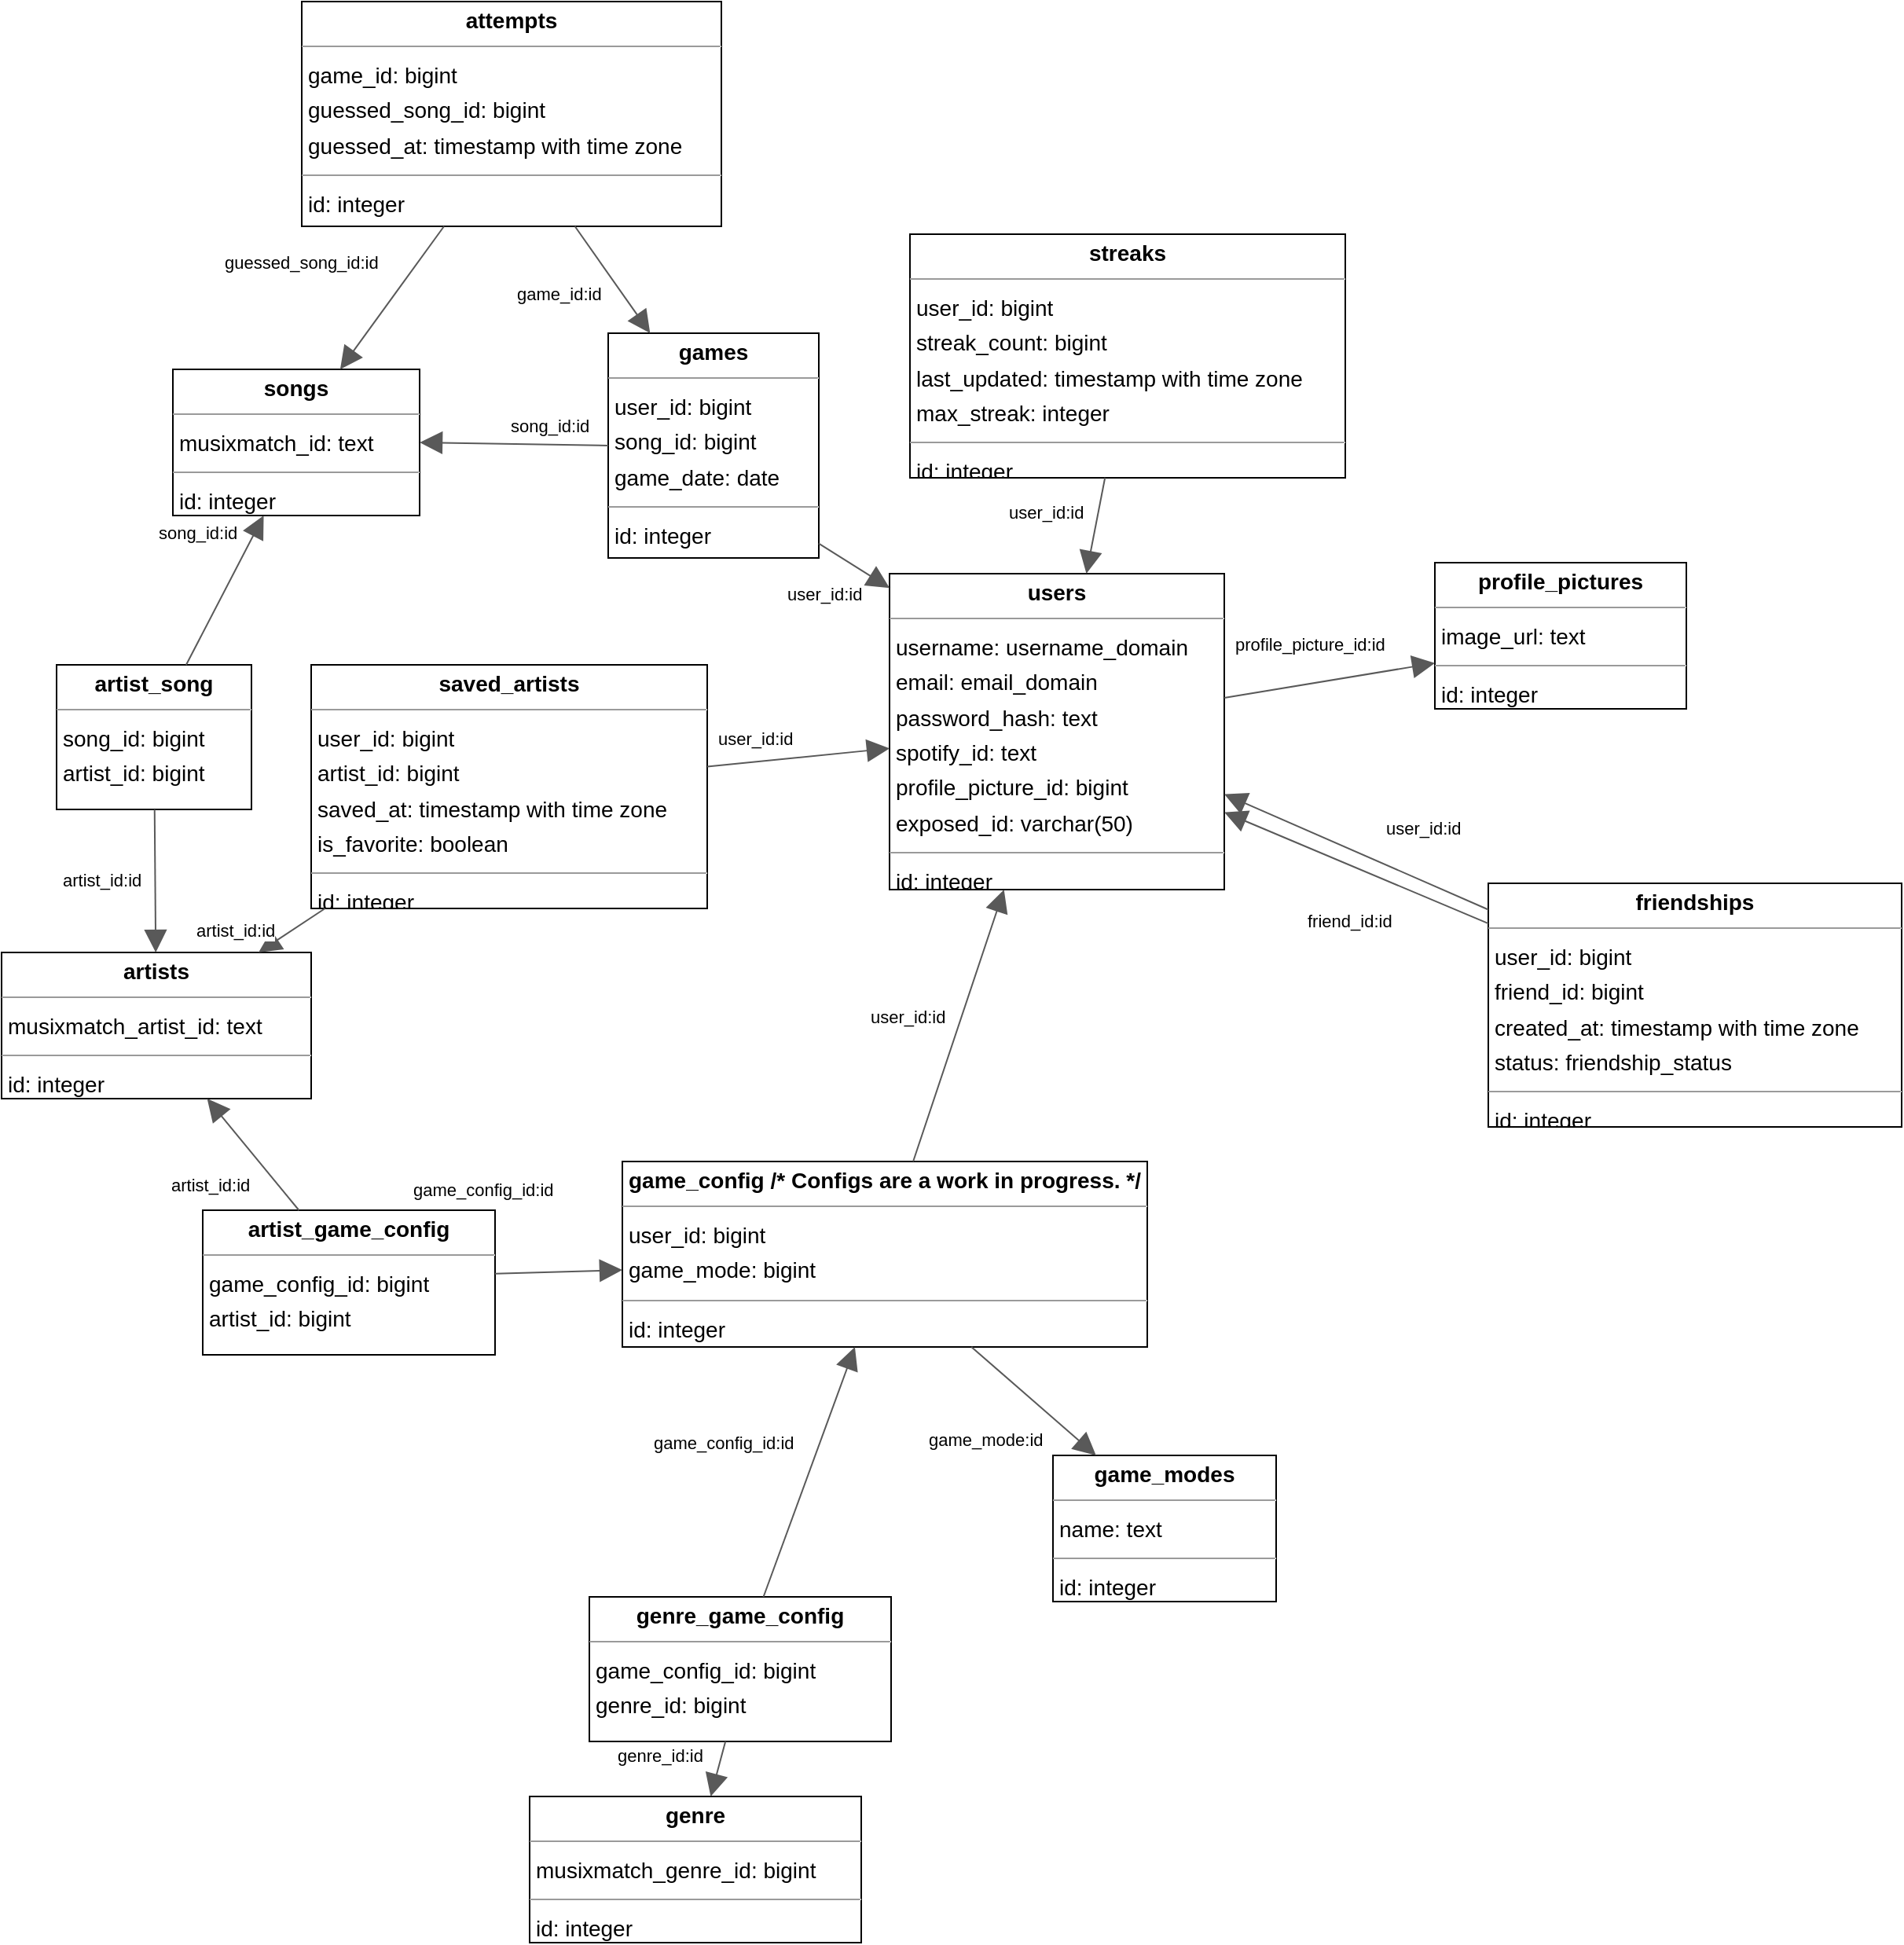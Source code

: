 <mxGraphModel dx="0" dy="0" grid="1" gridSize="10" guides="1" tooltips="1" connect="1" arrows="1" fold="1" page="0" pageScale="1" background="none" math="0" shadow="0">
  <root>
    <mxCell id="0" />
    <mxCell id="1" parent="0" />
    <mxCell id="node12" parent="1" vertex="1" value="&lt;p style=&quot;margin:0px;margin-top:4px;text-align:center;&quot;&gt;&lt;b&gt;artist_game_config&lt;/b&gt;&lt;/p&gt;&lt;hr size=&quot;1&quot;/&gt;&lt;p style=&quot;margin:0 0 0 4px;line-height:1.6;&quot;&gt; game_config_id: bigint&lt;br/&gt; artist_id: bigint&lt;/p&gt;" style="verticalAlign=top;align=left;overflow=fill;fontSize=14;fontFamily=Helvetica;html=1;rounded=0;shadow=0;comic=0;labelBackgroundColor=none;strokeWidth=1;">
      <mxGeometry x="-39" y="668" width="186" height="92" as="geometry" />
    </mxCell>
    <mxCell id="node0" parent="1" vertex="1" value="&lt;p style=&quot;margin:0px;margin-top:4px;text-align:center;&quot;&gt;&lt;b&gt;artist_song&lt;/b&gt;&lt;/p&gt;&lt;hr size=&quot;1&quot;/&gt;&lt;p style=&quot;margin:0 0 0 4px;line-height:1.6;&quot;&gt; song_id: bigint&lt;br/&gt; artist_id: bigint&lt;/p&gt;" style="verticalAlign=top;align=left;overflow=fill;fontSize=14;fontFamily=Helvetica;html=1;rounded=0;shadow=0;comic=0;labelBackgroundColor=none;strokeWidth=1;">
      <mxGeometry x="-132" y="321" width="124" height="92" as="geometry" />
    </mxCell>
    <mxCell id="node3" parent="1" vertex="1" value="&lt;p style=&quot;margin:0px;margin-top:4px;text-align:center;&quot;&gt;&lt;b&gt;artists&lt;/b&gt;&lt;/p&gt;&lt;hr size=&quot;1&quot;/&gt;&lt;p style=&quot;margin:0 0 0 4px;line-height:1.6;&quot;&gt; musixmatch_artist_id: text&lt;/p&gt;&lt;hr size=&quot;1&quot;/&gt;&lt;p style=&quot;margin:0 0 0 4px;line-height:1.6;&quot;&gt; id: integer&lt;/p&gt;" style="verticalAlign=top;align=left;overflow=fill;fontSize=14;fontFamily=Helvetica;html=1;rounded=0;shadow=0;comic=0;labelBackgroundColor=none;strokeWidth=1;">
      <mxGeometry x="-167" y="504" width="197" height="93" as="geometry" />
    </mxCell>
    <mxCell id="node5" parent="1" vertex="1" value="&lt;p style=&quot;margin:0px;margin-top:4px;text-align:center;&quot;&gt;&lt;b&gt;attempts&lt;/b&gt;&lt;/p&gt;&lt;hr size=&quot;1&quot;/&gt;&lt;p style=&quot;margin:0 0 0 4px;line-height:1.6;&quot;&gt; game_id: bigint&lt;br/&gt; guessed_song_id: bigint&lt;br/&gt; guessed_at: timestamp with time zone&lt;/p&gt;&lt;hr size=&quot;1&quot;/&gt;&lt;p style=&quot;margin:0 0 0 4px;line-height:1.6;&quot;&gt; id: integer&lt;/p&gt;" style="verticalAlign=top;align=left;overflow=fill;fontSize=14;fontFamily=Helvetica;html=1;rounded=0;shadow=0;comic=0;labelBackgroundColor=none;strokeWidth=1;">
      <mxGeometry x="24" y="-101" width="267" height="143" as="geometry" />
    </mxCell>
    <mxCell id="node13" parent="1" vertex="1" value="&lt;p style=&quot;margin:0px;margin-top:4px;text-align:center;&quot;&gt;&lt;b&gt;friendships&lt;/b&gt;&lt;/p&gt;&lt;hr size=&quot;1&quot;/&gt;&lt;p style=&quot;margin:0 0 0 4px;line-height:1.6;&quot;&gt; user_id: bigint&lt;br/&gt; friend_id: bigint&lt;br/&gt; created_at: timestamp with time zone&lt;br/&gt; status: friendship_status&lt;/p&gt;&lt;hr size=&quot;1&quot;/&gt;&lt;p style=&quot;margin:0 0 0 4px;line-height:1.6;&quot;&gt; id: integer&lt;/p&gt;" style="verticalAlign=top;align=left;overflow=fill;fontSize=14;fontFamily=Helvetica;html=1;rounded=0;shadow=0;comic=0;labelBackgroundColor=none;strokeWidth=1;">
      <mxGeometry x="779" y="460" width="263" height="155" as="geometry" />
    </mxCell>
    <mxCell id="node1" parent="1" vertex="1" value="&lt;p style=&quot;margin:0px;margin-top:4px;text-align:center;&quot;&gt;&lt;b&gt;game_config  /* Configs are a work in progress. */&lt;/b&gt;&lt;/p&gt;&lt;hr size=&quot;1&quot;/&gt;&lt;p style=&quot;margin:0 0 0 4px;line-height:1.6;&quot;&gt; user_id: bigint&lt;br/&gt; game_mode: bigint&lt;/p&gt;&lt;hr size=&quot;1&quot;/&gt;&lt;p style=&quot;margin:0 0 0 4px;line-height:1.6;&quot;&gt; id: integer&lt;/p&gt;" style="verticalAlign=top;align=left;overflow=fill;fontSize=14;fontFamily=Helvetica;html=1;rounded=0;shadow=0;comic=0;labelBackgroundColor=none;strokeWidth=1;">
      <mxGeometry x="228" y="637" width="334" height="118" as="geometry" />
    </mxCell>
    <mxCell id="node14" parent="1" vertex="1" value="&lt;p style=&quot;margin:0px;margin-top:4px;text-align:center;&quot;&gt;&lt;b&gt;game_modes&lt;/b&gt;&lt;/p&gt;&lt;hr size=&quot;1&quot;/&gt;&lt;p style=&quot;margin:0 0 0 4px;line-height:1.6;&quot;&gt; name: text&lt;/p&gt;&lt;hr size=&quot;1&quot;/&gt;&lt;p style=&quot;margin:0 0 0 4px;line-height:1.6;&quot;&gt; id: integer&lt;/p&gt;" style="verticalAlign=top;align=left;overflow=fill;fontSize=14;fontFamily=Helvetica;html=1;rounded=0;shadow=0;comic=0;labelBackgroundColor=none;strokeWidth=1;">
      <mxGeometry x="502" y="824" width="142" height="93" as="geometry" />
    </mxCell>
    <mxCell id="node2" parent="1" vertex="1" value="&lt;p style=&quot;margin:0px;margin-top:4px;text-align:center;&quot;&gt;&lt;b&gt;games&lt;/b&gt;&lt;/p&gt;&lt;hr size=&quot;1&quot;/&gt;&lt;p style=&quot;margin:0 0 0 4px;line-height:1.6;&quot;&gt; user_id: bigint&lt;br/&gt; song_id: bigint&lt;br/&gt; game_date: date&lt;/p&gt;&lt;hr size=&quot;1&quot;/&gt;&lt;p style=&quot;margin:0 0 0 4px;line-height:1.6;&quot;&gt; id: integer&lt;/p&gt;" style="verticalAlign=top;align=left;overflow=fill;fontSize=14;fontFamily=Helvetica;html=1;rounded=0;shadow=0;comic=0;labelBackgroundColor=none;strokeWidth=1;">
      <mxGeometry x="219" y="110" width="134" height="143" as="geometry" />
    </mxCell>
    <mxCell id="node7" parent="1" vertex="1" value="&lt;p style=&quot;margin:0px;margin-top:4px;text-align:center;&quot;&gt;&lt;b&gt;genre&lt;/b&gt;&lt;/p&gt;&lt;hr size=&quot;1&quot;/&gt;&lt;p style=&quot;margin:0 0 0 4px;line-height:1.6;&quot;&gt; musixmatch_genre_id: bigint&lt;/p&gt;&lt;hr size=&quot;1&quot;/&gt;&lt;p style=&quot;margin:0 0 0 4px;line-height:1.6;&quot;&gt; id: integer&lt;/p&gt;" style="verticalAlign=top;align=left;overflow=fill;fontSize=14;fontFamily=Helvetica;html=1;rounded=0;shadow=0;comic=0;labelBackgroundColor=none;strokeWidth=1;">
      <mxGeometry x="169" y="1041" width="211" height="93" as="geometry" />
    </mxCell>
    <mxCell id="node11" parent="1" vertex="1" value="&lt;p style=&quot;margin:0px;margin-top:4px;text-align:center;&quot;&gt;&lt;b&gt;genre_game_config&lt;/b&gt;&lt;/p&gt;&lt;hr size=&quot;1&quot;/&gt;&lt;p style=&quot;margin:0 0 0 4px;line-height:1.6;&quot;&gt; game_config_id: bigint&lt;br/&gt; genre_id: bigint&lt;/p&gt;" style="verticalAlign=top;align=left;overflow=fill;fontSize=14;fontFamily=Helvetica;html=1;rounded=0;shadow=0;comic=0;labelBackgroundColor=none;strokeWidth=1;">
      <mxGeometry x="207" y="914" width="192" height="92" as="geometry" />
    </mxCell>
    <mxCell id="node10" parent="1" vertex="1" value="&lt;p style=&quot;margin:0px;margin-top:4px;text-align:center;&quot;&gt;&lt;b&gt;profile_pictures&lt;/b&gt;&lt;/p&gt;&lt;hr size=&quot;1&quot;/&gt;&lt;p style=&quot;margin:0 0 0 4px;line-height:1.6;&quot;&gt; image_url: text&lt;/p&gt;&lt;hr size=&quot;1&quot;/&gt;&lt;p style=&quot;margin:0 0 0 4px;line-height:1.6;&quot;&gt; id: integer&lt;/p&gt;" style="verticalAlign=top;align=left;overflow=fill;fontSize=14;fontFamily=Helvetica;html=1;rounded=0;shadow=0;comic=0;labelBackgroundColor=none;strokeWidth=1;">
      <mxGeometry x="745" y="256" width="160" height="93" as="geometry" />
    </mxCell>
    <mxCell id="node6" parent="1" vertex="1" value="&lt;p style=&quot;margin:0px;margin-top:4px;text-align:center;&quot;&gt;&lt;b&gt;saved_artists&lt;/b&gt;&lt;/p&gt;&lt;hr size=&quot;1&quot;/&gt;&lt;p style=&quot;margin:0 0 0 4px;line-height:1.6;&quot;&gt; user_id: bigint&lt;br/&gt; artist_id: bigint&lt;br/&gt; saved_at: timestamp with time zone&lt;br/&gt; is_favorite: boolean&lt;/p&gt;&lt;hr size=&quot;1&quot;/&gt;&lt;p style=&quot;margin:0 0 0 4px;line-height:1.6;&quot;&gt; id: integer&lt;/p&gt;" style="verticalAlign=top;align=left;overflow=fill;fontSize=14;fontFamily=Helvetica;html=1;rounded=0;shadow=0;comic=0;labelBackgroundColor=none;strokeWidth=1;">
      <mxGeometry x="30" y="321" width="252" height="155" as="geometry" />
    </mxCell>
    <mxCell id="node4" parent="1" vertex="1" value="&lt;p style=&quot;margin:0px;margin-top:4px;text-align:center;&quot;&gt;&lt;b&gt;songs&lt;/b&gt;&lt;/p&gt;&lt;hr size=&quot;1&quot;/&gt;&lt;p style=&quot;margin:0 0 0 4px;line-height:1.6;&quot;&gt; musixmatch_id: text&lt;/p&gt;&lt;hr size=&quot;1&quot;/&gt;&lt;p style=&quot;margin:0 0 0 4px;line-height:1.6;&quot;&gt; id: integer&lt;/p&gt;" style="verticalAlign=top;align=left;overflow=fill;fontSize=14;fontFamily=Helvetica;html=1;rounded=0;shadow=0;comic=0;labelBackgroundColor=none;strokeWidth=1;">
      <mxGeometry x="-58" y="133" width="157" height="93" as="geometry" />
    </mxCell>
    <mxCell id="node8" parent="1" vertex="1" value="&lt;p style=&quot;margin:0px;margin-top:4px;text-align:center;&quot;&gt;&lt;b&gt;streaks&lt;/b&gt;&lt;/p&gt;&lt;hr size=&quot;1&quot;/&gt;&lt;p style=&quot;margin:0 0 0 4px;line-height:1.6;&quot;&gt; user_id: bigint&lt;br/&gt; streak_count: bigint&lt;br/&gt; last_updated: timestamp with time zone&lt;br/&gt; max_streak: integer&lt;/p&gt;&lt;hr size=&quot;1&quot;/&gt;&lt;p style=&quot;margin:0 0 0 4px;line-height:1.6;&quot;&gt; id: integer&lt;/p&gt;" style="verticalAlign=top;align=left;overflow=fill;fontSize=14;fontFamily=Helvetica;html=1;rounded=0;shadow=0;comic=0;labelBackgroundColor=none;strokeWidth=1;">
      <mxGeometry x="411" y="47" width="277" height="155" as="geometry" />
    </mxCell>
    <mxCell id="node9" parent="1" vertex="1" value="&lt;p style=&quot;margin:0px;margin-top:4px;text-align:center;&quot;&gt;&lt;b&gt;users&lt;/b&gt;&lt;/p&gt;&lt;hr size=&quot;1&quot;/&gt;&lt;p style=&quot;margin:0 0 0 4px;line-height:1.6;&quot;&gt; username: username_domain&lt;br/&gt; email: email_domain&lt;br/&gt; password_hash: text&lt;br/&gt; spotify_id: text&lt;br/&gt; profile_picture_id: bigint&lt;br/&gt; exposed_id: varchar(50)&lt;/p&gt;&lt;hr size=&quot;1&quot;/&gt;&lt;p style=&quot;margin:0 0 0 4px;line-height:1.6;&quot;&gt; id: integer&lt;/p&gt;" style="verticalAlign=top;align=left;overflow=fill;fontSize=14;fontFamily=Helvetica;html=1;rounded=0;shadow=0;comic=0;labelBackgroundColor=none;strokeWidth=1;">
      <mxGeometry x="398" y="263" width="213" height="201" as="geometry" />
    </mxCell>
    <mxCell id="edge1" edge="1" value="" parent="1" source="node12" target="node3" style="html=1;rounded=1;;dashed=0;startArrow=none;endArrow=block;endSize=12;strokeColor=#595959;exitX=0.329;exitY=0.000;exitDx=0;exitDy=0;entryX=0.664;entryY=1.000;entryDx=0;entryDy=0;">
      <mxGeometry width="50" height="50" relative="1" as="geometry">
        <Array as="points" />
      </mxGeometry>
    </mxCell>
    <mxCell id="label8" parent="edge1" vertex="1" connectable="0" value="artist_id:id" style="edgeLabel;resizable=0;html=1;align=left;verticalAlign=top;strokeColor=default;">
      <mxGeometry x="-61" y="639" as="geometry" />
    </mxCell>
    <mxCell id="edge11" edge="1" value="" parent="1" source="node12" target="node1" style="html=1;rounded=1;;dashed=0;startArrow=none;endArrow=block;endSize=12;strokeColor=#595959;exitX=1.000;exitY=0.439;exitDx=0;exitDy=0;entryX=0.000;entryY=0.585;entryDx=0;entryDy=0;">
      <mxGeometry width="50" height="50" relative="1" as="geometry">
        <Array as="points" />
      </mxGeometry>
    </mxCell>
    <mxCell id="label68" parent="edge11" vertex="1" connectable="0" value="game_config_id:id" style="edgeLabel;resizable=0;html=1;align=left;verticalAlign=top;strokeColor=default;">
      <mxGeometry x="93" y="642" as="geometry" />
    </mxCell>
    <mxCell id="edge6" edge="1" value="" parent="1" source="node0" target="node3" style="html=1;rounded=1;;dashed=0;startArrow=none;endArrow=block;endSize=12;strokeColor=#595959;exitX=0.503;exitY=1.000;exitDx=0;exitDy=0;entryX=0.498;entryY=0.000;entryDx=0;entryDy=0;">
      <mxGeometry width="50" height="50" relative="1" as="geometry">
        <Array as="points" />
      </mxGeometry>
    </mxCell>
    <mxCell id="label38" parent="edge6" vertex="1" connectable="0" value="artist_id:id" style="edgeLabel;resizable=0;html=1;align=left;verticalAlign=top;strokeColor=default;">
      <mxGeometry x="-130" y="445" as="geometry" />
    </mxCell>
    <mxCell id="edge0" edge="1" value="" parent="1" source="node0" target="node4" style="html=1;rounded=1;;dashed=0;startArrow=none;endArrow=block;endSize=12;strokeColor=#595959;exitX=0.665;exitY=0.000;exitDx=0;exitDy=0;entryX=0.368;entryY=1.000;entryDx=0;entryDy=0;">
      <mxGeometry width="50" height="50" relative="1" as="geometry">
        <Array as="points" />
      </mxGeometry>
    </mxCell>
    <mxCell id="label2" parent="edge0" vertex="1" connectable="0" value="song_id:id" style="edgeLabel;resizable=0;html=1;align=left;verticalAlign=top;strokeColor=default;">
      <mxGeometry x="-69" y="224" as="geometry" />
    </mxCell>
    <mxCell id="edge9" edge="1" value="" parent="1" source="node5" target="node2" style="html=1;rounded=1;;dashed=0;startArrow=none;endArrow=block;endSize=12;strokeColor=#595959;exitX=0.651;exitY=1.000;exitDx=0;exitDy=0;entryX=0.199;entryY=0.000;entryDx=0;entryDy=0;">
      <mxGeometry width="50" height="50" relative="1" as="geometry">
        <Array as="points" />
      </mxGeometry>
    </mxCell>
    <mxCell id="label56" parent="edge9" vertex="1" connectable="0" value="game_id:id" style="edgeLabel;resizable=0;html=1;align=left;verticalAlign=top;strokeColor=default;">
      <mxGeometry x="159" y="72" as="geometry" />
    </mxCell>
    <mxCell id="edge8" edge="1" value="" parent="1" source="node5" target="node4" style="html=1;rounded=1;;dashed=0;startArrow=none;endArrow=block;endSize=12;strokeColor=#595959;exitX=0.339;exitY=1.000;exitDx=0;exitDy=0;entryX=0.678;entryY=0.000;entryDx=0;entryDy=0;">
      <mxGeometry width="50" height="50" relative="1" as="geometry">
        <Array as="points" />
      </mxGeometry>
    </mxCell>
    <mxCell id="label50" parent="edge8" vertex="1" connectable="0" value="guessed_song_id:id" style="edgeLabel;resizable=0;html=1;align=left;verticalAlign=top;strokeColor=default;">
      <mxGeometry x="-27" y="52" as="geometry" />
    </mxCell>
    <mxCell id="edge5" edge="1" value="" parent="1" source="node13" target="node9" style="html=1;rounded=1;;dashed=0;startArrow=none;endArrow=block;endSize=12;strokeColor=#595959;exitX=0.000;exitY=0.165;exitDx=0;exitDy=0;entryX=1.000;entryY=0.755;entryDx=0;entryDy=0;">
      <mxGeometry width="50" height="50" relative="1" as="geometry">
        <Array as="points" />
      </mxGeometry>
    </mxCell>
    <mxCell id="label32" parent="edge5" vertex="1" connectable="0" value="friend_id:id" style="edgeLabel;resizable=0;html=1;align=left;verticalAlign=top;strokeColor=default;">
      <mxGeometry x="662" y="471" as="geometry" />
    </mxCell>
    <mxCell id="edge15" edge="1" value="" parent="1" source="node13" target="node9" style="html=1;rounded=1;;dashed=0;startArrow=none;endArrow=block;endSize=12;strokeColor=#595959;exitX=0.000;exitY=0.108;exitDx=0;exitDy=0;entryX=1.000;entryY=0.698;entryDx=0;entryDy=0;">
      <mxGeometry width="50" height="50" relative="1" as="geometry">
        <Array as="points" />
      </mxGeometry>
    </mxCell>
    <mxCell id="label92" parent="edge15" vertex="1" connectable="0" value="user_id:id" style="edgeLabel;resizable=0;html=1;align=left;verticalAlign=top;strokeColor=default;">
      <mxGeometry x="712" y="412" as="geometry" />
    </mxCell>
    <mxCell id="edge7" edge="1" value="" parent="1" source="node1" target="node14" style="html=1;rounded=1;;dashed=0;startArrow=none;endArrow=block;endSize=12;strokeColor=#595959;exitX=0.665;exitY=1.000;exitDx=0;exitDy=0;entryX=0.193;entryY=0.000;entryDx=0;entryDy=0;">
      <mxGeometry width="50" height="50" relative="1" as="geometry">
        <Array as="points" />
      </mxGeometry>
    </mxCell>
    <mxCell id="label44" parent="edge7" vertex="1" connectable="0" value="game_mode:id" style="edgeLabel;resizable=0;html=1;align=left;verticalAlign=top;strokeColor=default;">
      <mxGeometry x="421" y="801" as="geometry" />
    </mxCell>
    <mxCell id="edge3" edge="1" value="" parent="1" source="node1" target="node9" style="html=1;rounded=1;;dashed=0;startArrow=none;endArrow=block;endSize=12;strokeColor=#595959;exitX=0.554;exitY=0.000;exitDx=0;exitDy=0;entryX=0.342;entryY=1.000;entryDx=0;entryDy=0;">
      <mxGeometry width="50" height="50" relative="1" as="geometry">
        <Array as="points" />
      </mxGeometry>
    </mxCell>
    <mxCell id="label20" parent="edge3" vertex="1" connectable="0" value="user_id:id" style="edgeLabel;resizable=0;html=1;align=left;verticalAlign=top;strokeColor=default;">
      <mxGeometry x="384" y="532" as="geometry" />
    </mxCell>
    <mxCell id="edge12" edge="1" value="" parent="1" source="node2" target="node4" style="html=1;rounded=1;;dashed=0;startArrow=none;endArrow=block;endSize=12;strokeColor=#595959;exitX=0.000;exitY=0.500;exitDx=0;exitDy=0;entryX=1.000;entryY=0.500;entryDx=0;entryDy=0;">
      <mxGeometry width="50" height="50" relative="1" as="geometry">
        <Array as="points" />
      </mxGeometry>
    </mxCell>
    <mxCell id="label74" parent="edge12" vertex="1" connectable="0" value="song_id:id" style="edgeLabel;resizable=0;html=1;align=left;verticalAlign=top;strokeColor=default;">
      <mxGeometry x="155" y="156" as="geometry" />
    </mxCell>
    <mxCell id="edge4" edge="1" value="" parent="1" source="node2" target="node9" style="html=1;rounded=1;;dashed=0;startArrow=none;endArrow=block;endSize=12;strokeColor=#595959;exitX=1.000;exitY=0.936;exitDx=0;exitDy=0;entryX=0.000;entryY=0.045;entryDx=0;entryDy=0;">
      <mxGeometry width="50" height="50" relative="1" as="geometry">
        <Array as="points" />
      </mxGeometry>
    </mxCell>
    <mxCell id="label26" parent="edge4" vertex="1" connectable="0" value="user_id:id" style="edgeLabel;resizable=0;html=1;align=left;verticalAlign=top;strokeColor=default;">
      <mxGeometry x="331" y="263" as="geometry" />
    </mxCell>
    <mxCell id="edge17" edge="1" value="" parent="1" source="node11" target="node1" style="html=1;rounded=1;;dashed=0;startArrow=none;endArrow=block;endSize=12;strokeColor=#595959;exitX=0.577;exitY=0.000;exitDx=0;exitDy=0;entryX=0.443;entryY=1.000;entryDx=0;entryDy=0;">
      <mxGeometry width="50" height="50" relative="1" as="geometry">
        <Array as="points" />
      </mxGeometry>
    </mxCell>
    <mxCell id="label104" parent="edge17" vertex="1" connectable="0" value="game_config_id:id" style="edgeLabel;resizable=0;html=1;align=left;verticalAlign=top;strokeColor=default;">
      <mxGeometry x="246" y="803" as="geometry" />
    </mxCell>
    <mxCell id="edge10" edge="1" value="" parent="1" source="node11" target="node7" style="html=1;rounded=1;;dashed=0;startArrow=none;endArrow=block;endSize=12;strokeColor=#595959;exitX=0.451;exitY=1.000;exitDx=0;exitDy=0;entryX=0.546;entryY=0.000;entryDx=0;entryDy=0;">
      <mxGeometry width="50" height="50" relative="1" as="geometry">
        <Array as="points" />
      </mxGeometry>
    </mxCell>
    <mxCell id="label62" parent="edge10" vertex="1" connectable="0" value="genre_id:id" style="edgeLabel;resizable=0;html=1;align=left;verticalAlign=top;strokeColor=default;">
      <mxGeometry x="223" y="1002" as="geometry" />
    </mxCell>
    <mxCell id="edge16" edge="1" value="" parent="1" source="node6" target="node3" style="html=1;rounded=1;;dashed=0;startArrow=none;endArrow=block;endSize=12;strokeColor=#595959;exitX=0.035;exitY=1.000;exitDx=0;exitDy=0;entryX=0.830;entryY=0.000;entryDx=0;entryDy=0;">
      <mxGeometry width="50" height="50" relative="1" as="geometry">
        <Array as="points" />
      </mxGeometry>
    </mxCell>
    <mxCell id="label98" parent="edge16" vertex="1" connectable="0" value="artist_id:id" style="edgeLabel;resizable=0;html=1;align=left;verticalAlign=top;strokeColor=default;">
      <mxGeometry x="-45" y="477" as="geometry" />
    </mxCell>
    <mxCell id="edge2" edge="1" value="" parent="1" source="node6" target="node9" style="html=1;rounded=1;;dashed=0;startArrow=none;endArrow=block;endSize=12;strokeColor=#595959;exitX=1.000;exitY=0.418;exitDx=0;exitDy=0;entryX=0.000;entryY=0.553;entryDx=0;entryDy=0;">
      <mxGeometry width="50" height="50" relative="1" as="geometry">
        <Array as="points" />
      </mxGeometry>
    </mxCell>
    <mxCell id="label14" parent="edge2" vertex="1" connectable="0" value="user_id:id" style="edgeLabel;resizable=0;html=1;align=left;verticalAlign=top;strokeColor=default;">
      <mxGeometry x="287" y="355" as="geometry" />
    </mxCell>
    <mxCell id="edge13" edge="1" value="" parent="1" source="node8" target="node9" style="html=1;rounded=1;;dashed=0;startArrow=none;endArrow=block;endSize=12;strokeColor=#595959;exitX=0.448;exitY=1.000;exitDx=0;exitDy=0;entryX=0.588;entryY=0.000;entryDx=0;entryDy=0;">
      <mxGeometry width="50" height="50" relative="1" as="geometry">
        <Array as="points" />
      </mxGeometry>
    </mxCell>
    <mxCell id="label80" parent="edge13" vertex="1" connectable="0" value="user_id:id" style="edgeLabel;resizable=0;html=1;align=left;verticalAlign=top;strokeColor=default;">
      <mxGeometry x="472" y="211" as="geometry" />
    </mxCell>
    <mxCell id="edge14" edge="1" value="" parent="1" source="node9" target="node10" style="html=1;rounded=1;;dashed=0;startArrow=none;endArrow=block;endSize=12;strokeColor=#595959;exitX=1.000;exitY=0.393;exitDx=0;exitDy=0;entryX=0.000;entryY=0.687;entryDx=0;entryDy=0;">
      <mxGeometry width="50" height="50" relative="1" as="geometry">
        <Array as="points" />
      </mxGeometry>
    </mxCell>
    <mxCell id="label86" parent="edge14" vertex="1" connectable="0" value="profile_picture_id:id" style="edgeLabel;resizable=0;html=1;align=left;verticalAlign=top;strokeColor=default;">
      <mxGeometry x="616" y="295" as="geometry" />
    </mxCell>
  </root>
</mxGraphModel>